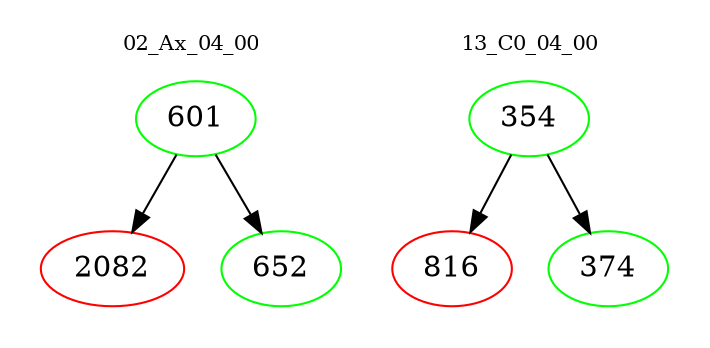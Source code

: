 digraph{
subgraph cluster_0 {
color = white
label = "02_Ax_04_00";
fontsize=10;
T0_601 [label="601", color="green"]
T0_601 -> T0_2082 [color="black"]
T0_2082 [label="2082", color="red"]
T0_601 -> T0_652 [color="black"]
T0_652 [label="652", color="green"]
}
subgraph cluster_1 {
color = white
label = "13_C0_04_00";
fontsize=10;
T1_354 [label="354", color="green"]
T1_354 -> T1_816 [color="black"]
T1_816 [label="816", color="red"]
T1_354 -> T1_374 [color="black"]
T1_374 [label="374", color="green"]
}
}
